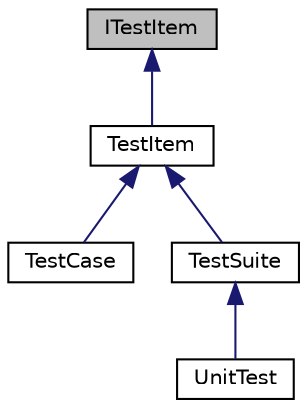 digraph "ITestItem"
{
 // LATEX_PDF_SIZE
  edge [fontname="Helvetica",fontsize="10",labelfontname="Helvetica",labelfontsize="10"];
  node [fontname="Helvetica",fontsize="10",shape=record];
  Node1 [label="ITestItem",height=0.2,width=0.4,color="black", fillcolor="grey75", style="filled", fontcolor="black",tooltip="Interface class of unit testing classes. In general a test item conaitns either a a specific test or ..."];
  Node1 -> Node2 [dir="back",color="midnightblue",fontsize="10",style="solid",fontname="Helvetica"];
  Node2 [label="TestItem",height=0.2,width=0.4,color="black", fillcolor="white", style="filled",URL="$classTestItem.html",tooltip="Implementation of the core functions for all derived classes of the unit test framework."];
  Node2 -> Node3 [dir="back",color="midnightblue",fontsize="10",style="solid",fontname="Helvetica"];
  Node3 [label="TestCase",height=0.2,width=0.4,color="black", fillcolor="white", style="filled",URL="$classTestCase.html",tooltip="Implementation of the class for defining a test case."];
  Node2 -> Node4 [dir="back",color="midnightblue",fontsize="10",style="solid",fontname="Helvetica"];
  Node4 [label="TestSuite",height=0.2,width=0.4,color="black", fillcolor="white", style="filled",URL="$classTestSuite.html",tooltip="This class implements a test suite for unit testing."];
  Node4 -> Node5 [dir="back",color="midnightblue",fontsize="10",style="solid",fontname="Helvetica"];
  Node5 [label="UnitTest",height=0.2,width=0.4,color="black", fillcolor="white", style="filled",URL="$classUnitTest.html",tooltip="Implements the unit test class."];
}
